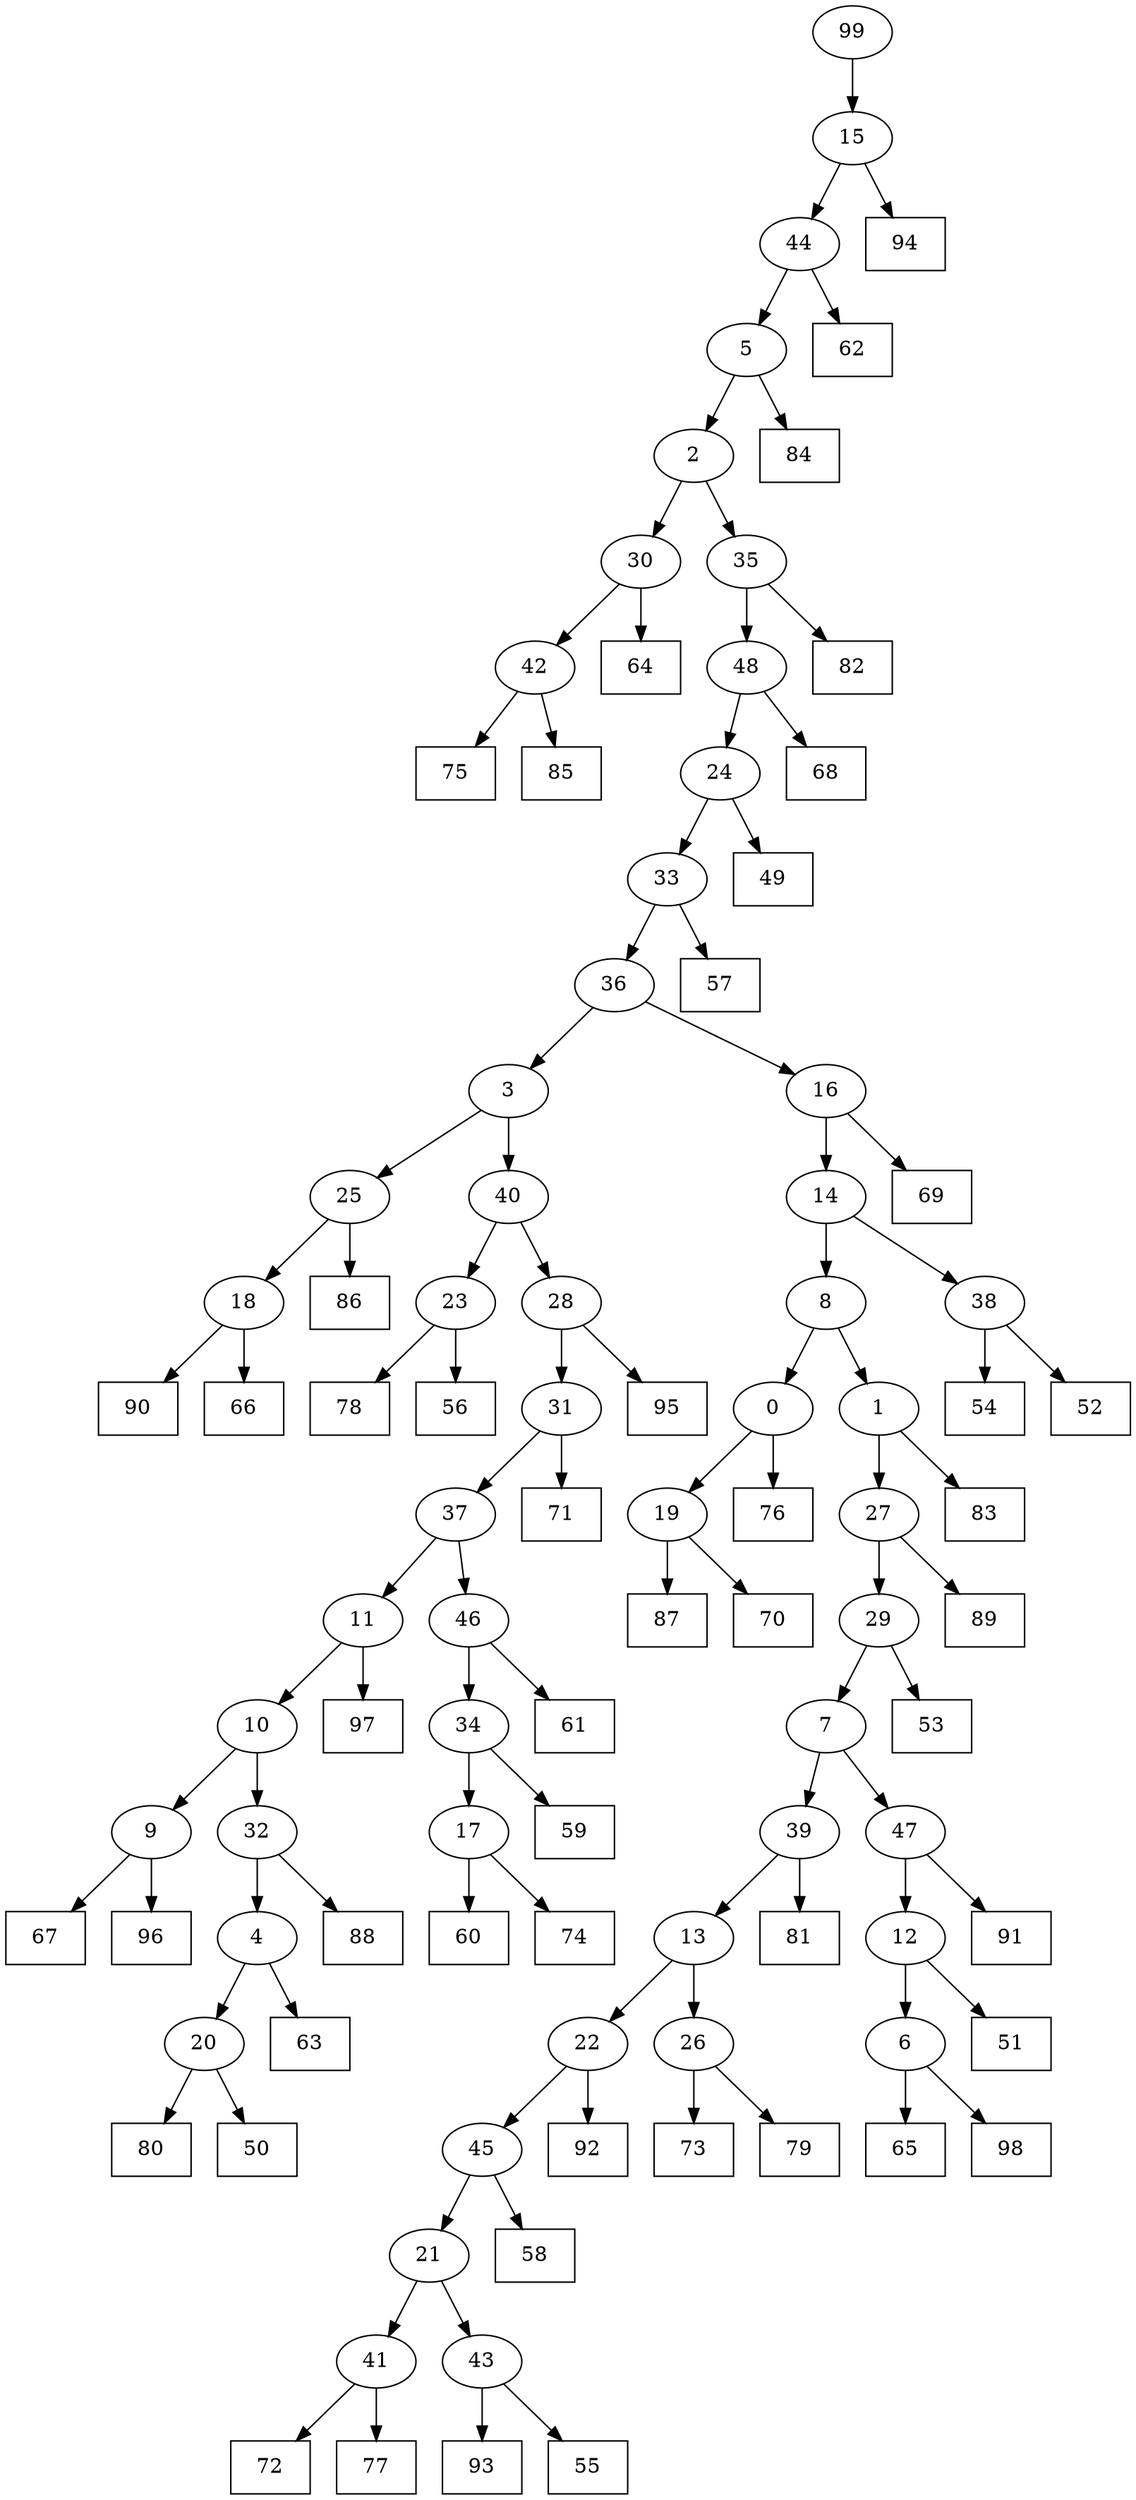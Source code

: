 digraph G {
0[label="0"];
1[label="1"];
2[label="2"];
3[label="3"];
4[label="4"];
5[label="5"];
6[label="6"];
7[label="7"];
8[label="8"];
9[label="9"];
10[label="10"];
11[label="11"];
12[label="12"];
13[label="13"];
14[label="14"];
15[label="15"];
16[label="16"];
17[label="17"];
18[label="18"];
19[label="19"];
20[label="20"];
21[label="21"];
22[label="22"];
23[label="23"];
24[label="24"];
25[label="25"];
26[label="26"];
27[label="27"];
28[label="28"];
29[label="29"];
30[label="30"];
31[label="31"];
32[label="32"];
33[label="33"];
34[label="34"];
35[label="35"];
36[label="36"];
37[label="37"];
38[label="38"];
39[label="39"];
40[label="40"];
41[label="41"];
42[label="42"];
43[label="43"];
44[label="44"];
45[label="45"];
46[label="46"];
47[label="47"];
48[label="48"];
49[shape=box,label="92"];
50[shape=box,label="65"];
51[shape=box,label="91"];
52[shape=box,label="84"];
53[shape=box,label="87"];
54[shape=box,label="73"];
55[shape=box,label="78"];
56[shape=box,label="86"];
57[shape=box,label="93"];
58[shape=box,label="67"];
59[shape=box,label="68"];
60[shape=box,label="60"];
61[shape=box,label="94"];
62[shape=box,label="59"];
63[shape=box,label="49"];
64[shape=box,label="95"];
65[shape=box,label="55"];
66[shape=box,label="72"];
67[shape=box,label="82"];
68[shape=box,label="90"];
69[shape=box,label="66"];
70[shape=box,label="63"];
71[shape=box,label="61"];
72[shape=box,label="64"];
73[shape=box,label="74"];
74[shape=box,label="80"];
75[shape=box,label="54"];
76[shape=box,label="71"];
77[shape=box,label="70"];
78[shape=box,label="50"];
79[shape=box,label="76"];
80[shape=box,label="62"];
81[shape=box,label="96"];
82[shape=box,label="81"];
83[shape=box,label="52"];
84[shape=box,label="77"];
85[shape=box,label="53"];
86[shape=box,label="57"];
87[shape=box,label="75"];
88[shape=box,label="79"];
89[shape=box,label="98"];
90[shape=box,label="69"];
91[shape=box,label="85"];
92[shape=box,label="83"];
93[shape=box,label="89"];
94[shape=box,label="51"];
95[shape=box,label="58"];
96[shape=box,label="88"];
97[shape=box,label="56"];
98[shape=box,label="97"];
99[label="99"];
18->69 ;
38->83 ;
39->82 ;
16->90 ;
17->73 ;
25->56 ;
8->0 ;
43->65 ;
24->63 ;
6->89 ;
27->93 ;
42->87 ;
11->98 ;
44->80 ;
41->84 ;
9->81 ;
22->49 ;
13->22 ;
23->97 ;
24->33 ;
9->58 ;
33->86 ;
20->78 ;
26->88 ;
28->64 ;
31->76 ;
10->32 ;
32->96 ;
46->71 ;
2->35 ;
3->25 ;
35->67 ;
20->74 ;
21->43 ;
29->85 ;
41->66 ;
37->11 ;
27->29 ;
45->21 ;
4->20 ;
17->60 ;
33->36 ;
11->10 ;
0->79 ;
34->62 ;
29->7 ;
4->70 ;
48->24 ;
1->27 ;
30->42 ;
42->91 ;
21->41 ;
26->54 ;
32->4 ;
7->47 ;
10->9 ;
15->44 ;
36->3 ;
3->40 ;
15->61 ;
44->5 ;
43->57 ;
12->6 ;
31->37 ;
36->16 ;
37->46 ;
25->18 ;
18->68 ;
19->53 ;
47->12 ;
12->94 ;
5->2 ;
2->30 ;
99->15 ;
40->23 ;
23->55 ;
47->51 ;
14->38 ;
38->75 ;
35->48 ;
6->50 ;
40->28 ;
28->31 ;
16->14 ;
14->8 ;
48->59 ;
39->13 ;
13->26 ;
7->39 ;
0->19 ;
5->52 ;
8->1 ;
1->92 ;
30->72 ;
46->34 ;
34->17 ;
19->77 ;
22->45 ;
45->95 ;
}
